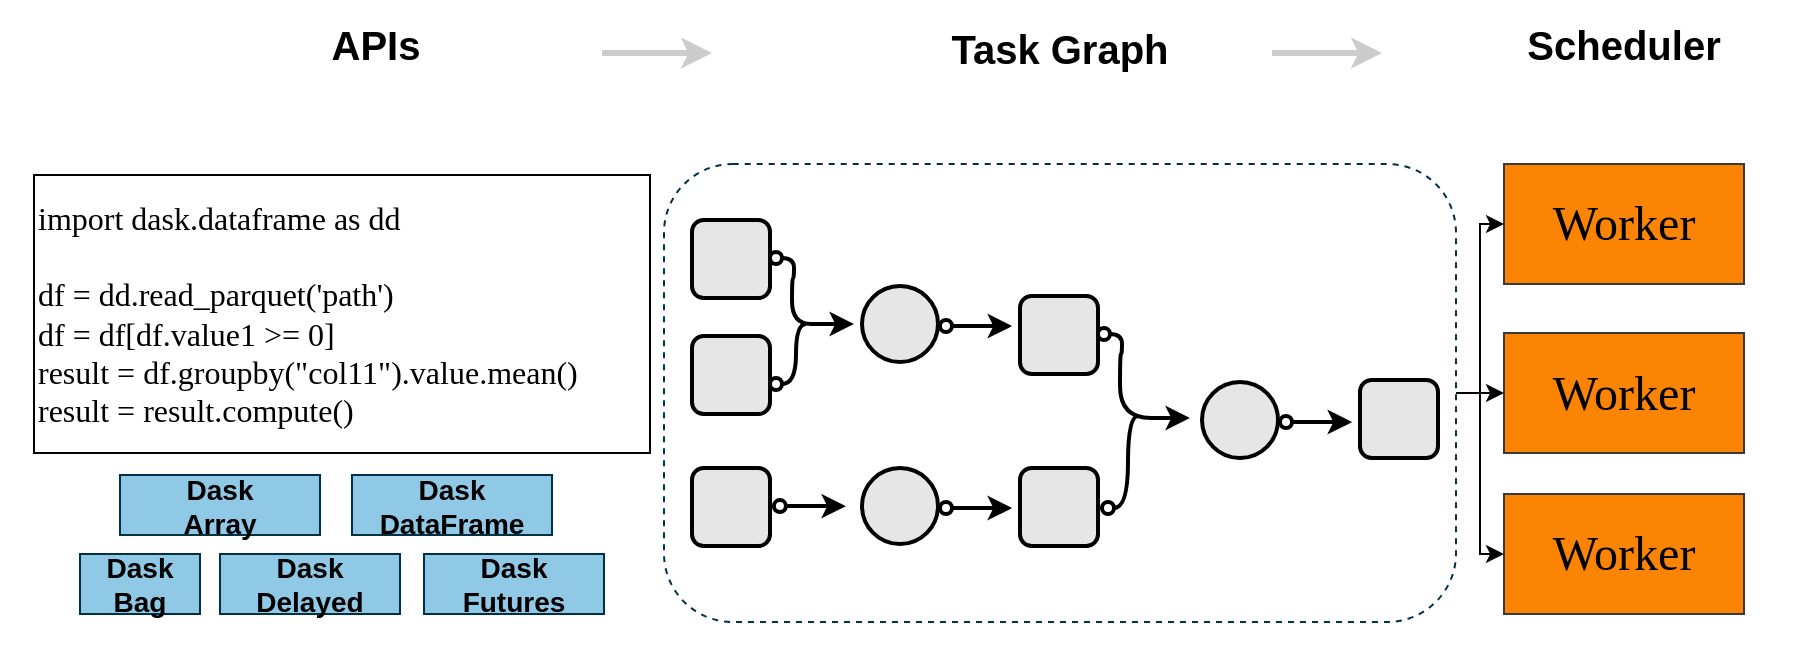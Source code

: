 <mxfile version="22.1.18" type="device">
  <diagram name="第 1 页" id="cs3dLo06Ov6Hg1Z0BaJZ">
    <mxGraphModel dx="1679" dy="545" grid="0" gridSize="10" guides="1" tooltips="1" connect="1" arrows="1" fold="1" page="1" pageScale="1" pageWidth="827" pageHeight="1169" math="0" shadow="0">
      <root>
        <mxCell id="0" />
        <mxCell id="1" parent="0" />
        <mxCell id="nuAxc10jakjFVsAVgVSb-1" value="" style="rounded=0;whiteSpace=wrap;html=1;strokeColor=none;fillColor=none;" parent="1" vertex="1">
          <mxGeometry x="-117" y="58.5" width="900" height="334" as="geometry" />
        </mxCell>
        <mxCell id="dhnhYLAWsHPOcBkNVLQ2-1" value="&lt;b style=&quot;font-size: 14px;&quot;&gt;Dask &lt;br&gt;Array&lt;/b&gt;" style="rounded=0;whiteSpace=wrap;html=1;fillColor=#90C9E6;strokeColor=#023047;fontSize=14;" parent="1" vertex="1">
          <mxGeometry x="-57" y="295.5" width="100" height="30" as="geometry" />
        </mxCell>
        <mxCell id="dhnhYLAWsHPOcBkNVLQ2-2" value="&lt;b style=&quot;font-size: 14px;&quot;&gt;Dask DataFrame&lt;br style=&quot;font-size: 14px;&quot;&gt;&lt;/b&gt;" style="rounded=0;whiteSpace=wrap;html=1;fillColor=#90C9E6;strokeColor=#023047;fontSize=14;" parent="1" vertex="1">
          <mxGeometry x="59" y="295.5" width="100" height="30" as="geometry" />
        </mxCell>
        <mxCell id="dhnhYLAWsHPOcBkNVLQ2-6" value="&lt;span style=&quot;font-size: 20px;&quot;&gt;&lt;b&gt;APIs&lt;/b&gt;&lt;/span&gt;" style="text;html=1;strokeColor=none;fillColor=none;align=center;verticalAlign=middle;whiteSpace=wrap;rounded=0;" parent="1" vertex="1">
          <mxGeometry x="26" y="65" width="90" height="30" as="geometry" />
        </mxCell>
        <mxCell id="dhnhYLAWsHPOcBkNVLQ2-8" value="" style="endArrow=classic;html=1;rounded=0;strokeWidth=3;strokeColor=#CCCCCC;" parent="1" edge="1">
          <mxGeometry width="50" height="50" relative="1" as="geometry">
            <mxPoint x="184" y="84.5" as="sourcePoint" />
            <mxPoint x="239" y="84.5" as="targetPoint" />
          </mxGeometry>
        </mxCell>
        <mxCell id="dhnhYLAWsHPOcBkNVLQ2-9" value="&lt;font style=&quot;font-size: 20px;&quot;&gt;&lt;b style=&quot;&quot;&gt;Task Graph&lt;/b&gt;&lt;/font&gt;" style="text;html=1;strokeColor=none;fillColor=none;align=center;verticalAlign=middle;whiteSpace=wrap;rounded=0;" parent="1" vertex="1">
          <mxGeometry x="354" y="67" width="118" height="30" as="geometry" />
        </mxCell>
        <mxCell id="dhnhYLAWsHPOcBkNVLQ2-11" value="" style="endArrow=classic;html=1;rounded=0;strokeWidth=3;strokeColor=#CCCCCC;" parent="1" edge="1">
          <mxGeometry width="50" height="50" relative="1" as="geometry">
            <mxPoint x="519" y="84.5" as="sourcePoint" />
            <mxPoint x="574" y="84.5" as="targetPoint" />
          </mxGeometry>
        </mxCell>
        <mxCell id="dhnhYLAWsHPOcBkNVLQ2-12" value="&lt;font style=&quot;font-size: 20px;&quot;&gt;&lt;b style=&quot;&quot;&gt;Scheduler&lt;/b&gt;&lt;/font&gt;" style="text;html=1;strokeColor=none;fillColor=none;align=center;verticalAlign=middle;whiteSpace=wrap;rounded=0;" parent="1" vertex="1">
          <mxGeometry x="650" y="65" width="90" height="30" as="geometry" />
        </mxCell>
        <mxCell id="dhnhYLAWsHPOcBkNVLQ2-15" value="" style="rounded=1;whiteSpace=wrap;html=1;dashed=1;strokeColor=#023047;" parent="1" vertex="1">
          <mxGeometry x="215" y="140" width="396" height="229" as="geometry" />
        </mxCell>
        <mxCell id="dhnhYLAWsHPOcBkNVLQ2-16" value="" style="whiteSpace=wrap;html=1;aspect=fixed;rounded=1;strokeColor=#000000;fillColor=#E6E6E6;strokeWidth=2;" parent="1" vertex="1">
          <mxGeometry x="229" y="168" width="39" height="39" as="geometry" />
        </mxCell>
        <mxCell id="dhnhYLAWsHPOcBkNVLQ2-19" value="" style="whiteSpace=wrap;html=1;aspect=fixed;rounded=1;strokeColor=#000000;fillColor=#E6E6E6;strokeWidth=2;" parent="1" vertex="1">
          <mxGeometry x="229" y="226" width="39" height="39" as="geometry" />
        </mxCell>
        <mxCell id="dhnhYLAWsHPOcBkNVLQ2-20" value="" style="whiteSpace=wrap;html=1;aspect=fixed;rounded=1;strokeColor=#000000;fillColor=#E6E6E6;strokeWidth=2;" parent="1" vertex="1">
          <mxGeometry x="229" y="292" width="39" height="39" as="geometry" />
        </mxCell>
        <mxCell id="dhnhYLAWsHPOcBkNVLQ2-24" value="" style="ellipse;whiteSpace=wrap;html=1;aspect=fixed;strokeWidth=2;fillColor=#E6E6E6;" parent="1" vertex="1">
          <mxGeometry x="314" y="201" width="38" height="38" as="geometry" />
        </mxCell>
        <mxCell id="dhnhYLAWsHPOcBkNVLQ2-23" value="" style="endArrow=classic;html=1;rounded=0;edgeStyle=orthogonalEdgeStyle;curved=1;startArrow=oval;startFill=0;strokeWidth=2;" parent="1" edge="1">
          <mxGeometry width="50" height="50" relative="1" as="geometry">
            <mxPoint x="271" y="187" as="sourcePoint" />
            <mxPoint x="310" y="220" as="targetPoint" />
            <Array as="points">
              <mxPoint x="280" y="187" />
              <mxPoint x="280" y="197" />
              <mxPoint x="279" y="197" />
              <mxPoint x="279" y="220" />
              <mxPoint x="298" y="220" />
            </Array>
          </mxGeometry>
        </mxCell>
        <mxCell id="dhnhYLAWsHPOcBkNVLQ2-30" value="" style="endArrow=none;html=1;curved=1;edgeStyle=orthogonalEdgeStyle;startArrow=oval;startFill=0;strokeWidth=2;" parent="1" edge="1">
          <mxGeometry width="50" height="50" relative="1" as="geometry">
            <mxPoint x="271" y="250" as="sourcePoint" />
            <mxPoint x="286" y="220" as="targetPoint" />
            <Array as="points">
              <mxPoint x="281" y="250" />
              <mxPoint x="281" y="220" />
            </Array>
          </mxGeometry>
        </mxCell>
        <mxCell id="dhnhYLAWsHPOcBkNVLQ2-32" value="" style="endArrow=classic;html=1;rounded=0;entryX=0.559;entryY=0.319;entryDx=0;entryDy=0;entryPerimeter=0;startArrow=oval;startFill=0;strokeWidth=2;" parent="1" edge="1">
          <mxGeometry width="50" height="50" relative="1" as="geometry">
            <mxPoint x="356" y="221" as="sourcePoint" />
            <mxPoint x="389.06" y="221.051" as="targetPoint" />
          </mxGeometry>
        </mxCell>
        <mxCell id="dhnhYLAWsHPOcBkNVLQ2-42" value="" style="whiteSpace=wrap;html=1;aspect=fixed;rounded=1;strokeColor=#000000;fillColor=#E6E6E6;strokeWidth=2;" parent="1" vertex="1">
          <mxGeometry x="393" y="206" width="39" height="39" as="geometry" />
        </mxCell>
        <mxCell id="dhnhYLAWsHPOcBkNVLQ2-43" value="" style="whiteSpace=wrap;html=1;aspect=fixed;rounded=1;strokeColor=#000000;fillColor=#E6E6E6;strokeWidth=2;" parent="1" vertex="1">
          <mxGeometry x="393" y="292" width="39" height="39" as="geometry" />
        </mxCell>
        <mxCell id="dhnhYLAWsHPOcBkNVLQ2-44" value="" style="endArrow=classic;html=1;rounded=0;edgeStyle=orthogonalEdgeStyle;curved=1;startArrow=oval;startFill=0;strokeWidth=2;" parent="1" edge="1">
          <mxGeometry width="50" height="50" relative="1" as="geometry">
            <mxPoint x="435" y="225" as="sourcePoint" />
            <mxPoint x="478" y="267" as="targetPoint" />
            <Array as="points">
              <mxPoint x="444" y="225" />
              <mxPoint x="444" y="235" />
              <mxPoint x="443" y="235" />
              <mxPoint x="443" y="267" />
              <mxPoint x="474" y="267" />
            </Array>
          </mxGeometry>
        </mxCell>
        <mxCell id="dhnhYLAWsHPOcBkNVLQ2-45" value="" style="endArrow=none;html=1;curved=1;edgeStyle=orthogonalEdgeStyle;startArrow=oval;startFill=0;strokeWidth=2;" parent="1" edge="1">
          <mxGeometry width="50" height="50" relative="1" as="geometry">
            <mxPoint x="437" y="312" as="sourcePoint" />
            <mxPoint x="452" y="266" as="targetPoint" />
            <Array as="points">
              <mxPoint x="447" y="312" />
              <mxPoint x="447" y="266" />
            </Array>
          </mxGeometry>
        </mxCell>
        <mxCell id="dhnhYLAWsHPOcBkNVLQ2-46" value="" style="endArrow=classic;html=1;rounded=0;entryX=0.559;entryY=0.319;entryDx=0;entryDy=0;entryPerimeter=0;startArrow=oval;startFill=0;strokeWidth=2;" parent="1" edge="1">
          <mxGeometry width="50" height="50" relative="1" as="geometry">
            <mxPoint x="272.94" y="311.02" as="sourcePoint" />
            <mxPoint x="306.0" y="311.071" as="targetPoint" />
          </mxGeometry>
        </mxCell>
        <mxCell id="dhnhYLAWsHPOcBkNVLQ2-47" value="" style="ellipse;whiteSpace=wrap;html=1;aspect=fixed;strokeWidth=2;fillColor=#E6E6E6;" parent="1" vertex="1">
          <mxGeometry x="314" y="292" width="38" height="38" as="geometry" />
        </mxCell>
        <mxCell id="dhnhYLAWsHPOcBkNVLQ2-48" value="" style="endArrow=classic;html=1;rounded=0;entryX=0.559;entryY=0.319;entryDx=0;entryDy=0;entryPerimeter=0;startArrow=oval;startFill=0;strokeWidth=2;" parent="1" edge="1">
          <mxGeometry width="50" height="50" relative="1" as="geometry">
            <mxPoint x="356" y="312" as="sourcePoint" />
            <mxPoint x="389.06" y="312.051" as="targetPoint" />
          </mxGeometry>
        </mxCell>
        <mxCell id="dhnhYLAWsHPOcBkNVLQ2-49" value="" style="whiteSpace=wrap;html=1;aspect=fixed;rounded=1;strokeColor=#000000;fillColor=#E6E6E6;strokeWidth=2;" parent="1" vertex="1">
          <mxGeometry x="563" y="248" width="39" height="39" as="geometry" />
        </mxCell>
        <mxCell id="dhnhYLAWsHPOcBkNVLQ2-50" value="" style="ellipse;whiteSpace=wrap;html=1;aspect=fixed;strokeWidth=2;fillColor=#E6E6E6;" parent="1" vertex="1">
          <mxGeometry x="484" y="249" width="38" height="38" as="geometry" />
        </mxCell>
        <mxCell id="dhnhYLAWsHPOcBkNVLQ2-51" value="" style="endArrow=classic;html=1;rounded=0;entryX=0.559;entryY=0.319;entryDx=0;entryDy=0;entryPerimeter=0;startArrow=oval;startFill=0;strokeWidth=2;" parent="1" edge="1">
          <mxGeometry width="50" height="50" relative="1" as="geometry">
            <mxPoint x="526" y="269" as="sourcePoint" />
            <mxPoint x="559.06" y="269.051" as="targetPoint" />
          </mxGeometry>
        </mxCell>
        <mxCell id="mGnTcvwYUXjs_XJhoS_D-1" value="&lt;font style=&quot;font-size: 16px;&quot;&gt;&lt;font style=&quot;font-size: 16px;&quot; face=&quot;Garamond&quot;&gt;import dask.dataframe as dd&lt;br&gt;&lt;br&gt;df = dd.read_parquet(&#39;path&#39;)&lt;br&gt;&lt;/font&gt;&lt;div style=&quot;&quot;&gt;&lt;font style=&quot;font-size: 16px;&quot; face=&quot;Garamond&quot;&gt;df = df[df.value1 &amp;gt;= 0]&lt;/font&gt;&lt;/div&gt;&lt;div style=&quot;&quot;&gt;&lt;font style=&quot;font-size: 16px;&quot; face=&quot;Garamond&quot;&gt;result = df.groupby(&quot;col11&quot;)&lt;/font&gt;&lt;span style=&quot;font-family: Garamond; background-color: initial;&quot;&gt;.value&lt;/span&gt;&lt;span style=&quot;font-family: Garamond; background-color: initial;&quot;&gt;.mean()&lt;/span&gt;&lt;/div&gt;&lt;font style=&quot;font-size: 16px;&quot; face=&quot;Garamond&quot;&gt;result = result.compute()&lt;/font&gt;&lt;br&gt;&lt;/font&gt;" style="rounded=0;whiteSpace=wrap;html=1;align=left;fillColor=none;" parent="1" vertex="1">
          <mxGeometry x="-100" y="145.5" width="308" height="139" as="geometry" />
        </mxCell>
        <mxCell id="mGnTcvwYUXjs_XJhoS_D-2" value="&lt;b style=&quot;font-size: 14px;&quot;&gt;Dask Bag&lt;/b&gt;" style="rounded=0;whiteSpace=wrap;html=1;fillColor=#90C9E6;strokeColor=#023047;fontSize=14;" parent="1" vertex="1">
          <mxGeometry x="-77" y="335" width="60" height="30" as="geometry" />
        </mxCell>
        <mxCell id="mGnTcvwYUXjs_XJhoS_D-3" value="&lt;b style=&quot;font-size: 14px;&quot;&gt;Dask Delayed&lt;/b&gt;" style="rounded=0;whiteSpace=wrap;html=1;fillColor=#90C9E6;strokeColor=#023047;fontSize=14;" parent="1" vertex="1">
          <mxGeometry x="-7" y="335" width="90" height="30" as="geometry" />
        </mxCell>
        <mxCell id="mGnTcvwYUXjs_XJhoS_D-4" value="&lt;b style=&quot;font-size: 14px;&quot;&gt;Dask Futures&lt;/b&gt;" style="rounded=0;whiteSpace=wrap;html=1;fillColor=#90C9E6;strokeColor=#023047;fontSize=14;" parent="1" vertex="1">
          <mxGeometry x="95" y="335" width="90" height="30" as="geometry" />
        </mxCell>
        <mxCell id="mGnTcvwYUXjs_XJhoS_D-6" value="Worker" style="rounded=0;whiteSpace=wrap;html=1;fontSize=24;fillColor=#FB8402;strokeColor=#36393d;fontFamily=Times New Roman;" parent="1" vertex="1">
          <mxGeometry x="635" y="140" width="120" height="60" as="geometry" />
        </mxCell>
        <mxCell id="mGnTcvwYUXjs_XJhoS_D-7" value="Worker" style="rounded=0;whiteSpace=wrap;html=1;fontSize=24;fillColor=#FB8402;strokeColor=#36393d;fontFamily=Times New Roman;" parent="1" vertex="1">
          <mxGeometry x="635" y="224.5" width="120" height="60" as="geometry" />
        </mxCell>
        <mxCell id="mGnTcvwYUXjs_XJhoS_D-8" value="Worker" style="rounded=0;whiteSpace=wrap;html=1;fontSize=24;fillColor=#FB8402;strokeColor=#36393d;fontFamily=Times New Roman;" parent="1" vertex="1">
          <mxGeometry x="635" y="305" width="120" height="60" as="geometry" />
        </mxCell>
        <mxCell id="mGnTcvwYUXjs_XJhoS_D-9" value="" style="endArrow=classic;html=1;rounded=0;exitX=1;exitY=0.5;exitDx=0;exitDy=0;entryX=0;entryY=0.5;entryDx=0;entryDy=0;edgeStyle=orthogonalEdgeStyle;" parent="1" source="dhnhYLAWsHPOcBkNVLQ2-15" target="mGnTcvwYUXjs_XJhoS_D-6" edge="1">
          <mxGeometry width="50" height="50" relative="1" as="geometry">
            <mxPoint x="887" y="265" as="sourcePoint" />
            <mxPoint x="937" y="215" as="targetPoint" />
          </mxGeometry>
        </mxCell>
        <mxCell id="mGnTcvwYUXjs_XJhoS_D-10" value="" style="endArrow=classic;html=1;rounded=0;exitX=1;exitY=0.5;exitDx=0;exitDy=0;entryX=0;entryY=0.5;entryDx=0;entryDy=0;" parent="1" source="dhnhYLAWsHPOcBkNVLQ2-15" target="mGnTcvwYUXjs_XJhoS_D-7" edge="1">
          <mxGeometry width="50" height="50" relative="1" as="geometry">
            <mxPoint x="621" y="265" as="sourcePoint" />
            <mxPoint x="645" y="180" as="targetPoint" />
          </mxGeometry>
        </mxCell>
        <mxCell id="mGnTcvwYUXjs_XJhoS_D-12" value="" style="endArrow=classic;html=1;rounded=0;exitX=1;exitY=0.5;exitDx=0;exitDy=0;entryX=0;entryY=0.5;entryDx=0;entryDy=0;edgeStyle=orthogonalEdgeStyle;" parent="1" source="dhnhYLAWsHPOcBkNVLQ2-15" target="mGnTcvwYUXjs_XJhoS_D-8" edge="1">
          <mxGeometry width="50" height="50" relative="1" as="geometry">
            <mxPoint x="989" y="269" as="sourcePoint" />
            <mxPoint x="1039" y="219" as="targetPoint" />
          </mxGeometry>
        </mxCell>
      </root>
    </mxGraphModel>
  </diagram>
</mxfile>
